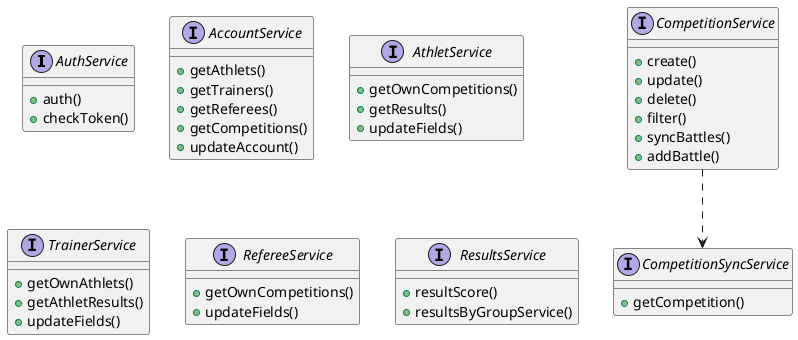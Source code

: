 @startuml

interface AuthService {
    +auth()
    +checkToken()
}

interface AccountService {
    +getAthlets()
    +getTrainers()
    +getReferees()
    +getCompetitions()
    +updateAccount()
}

interface AthletService {
    +getOwnCompetitions()
    +getResults()
    +updateFields()
}

interface TrainerService {
    +getOwnAthlets()
    +getAthletResults()
    +updateFields()
}

interface RefereeService {
    +getOwnCompetitions()
    +updateFields()
}

interface CompetitionService {
    +create()
    +update()
    +delete()
    +filter()
    +syncBattles()
    +addBattle()
}

CompetitionService ..> CompetitionSyncService

interface ResultsService {
    +resultScore()
    +resultsByGroupService()
}

interface CompetitionSyncService {
    +getCompetition()
}

@enduml